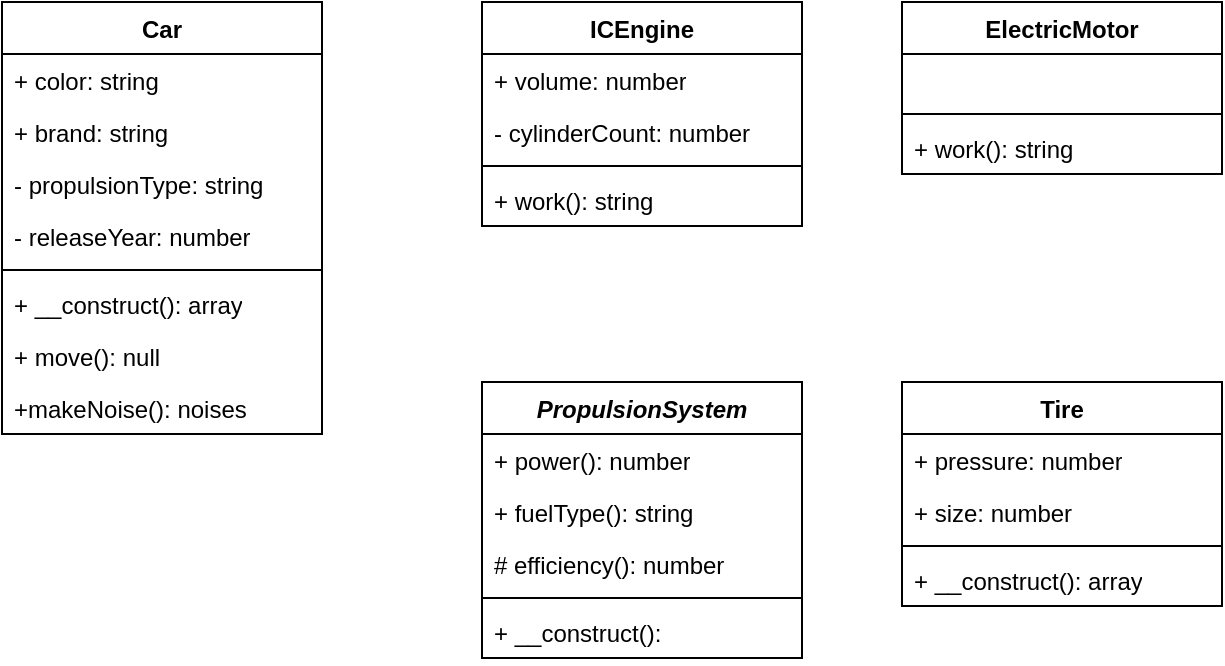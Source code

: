 <mxfile version="26.1.0">
  <diagram name="Page-1" id="Gs3L8IIN_-Py-_ghQAl8">
    <mxGraphModel dx="1434" dy="780" grid="1" gridSize="10" guides="1" tooltips="1" connect="1" arrows="1" fold="1" page="1" pageScale="1" pageWidth="850" pageHeight="1100" math="0" shadow="0">
      <root>
        <mxCell id="0" />
        <mxCell id="1" parent="0" />
        <mxCell id="LCsOYGC6iY6YAHcEEnMt-1" value="Car" style="swimlane;fontStyle=1;align=center;verticalAlign=top;childLayout=stackLayout;horizontal=1;startSize=26;horizontalStack=0;resizeParent=1;resizeParentMax=0;resizeLast=0;collapsible=1;marginBottom=0;whiteSpace=wrap;html=1;" vertex="1" parent="1">
          <mxGeometry x="150" y="240" width="160" height="216" as="geometry" />
        </mxCell>
        <mxCell id="LCsOYGC6iY6YAHcEEnMt-2" value="+ color: string" style="text;strokeColor=none;fillColor=none;align=left;verticalAlign=top;spacingLeft=4;spacingRight=4;overflow=hidden;rotatable=0;points=[[0,0.5],[1,0.5]];portConstraint=eastwest;whiteSpace=wrap;html=1;" vertex="1" parent="LCsOYGC6iY6YAHcEEnMt-1">
          <mxGeometry y="26" width="160" height="26" as="geometry" />
        </mxCell>
        <mxCell id="LCsOYGC6iY6YAHcEEnMt-24" value="+ brand: string" style="text;strokeColor=none;fillColor=none;align=left;verticalAlign=top;spacingLeft=4;spacingRight=4;overflow=hidden;rotatable=0;points=[[0,0.5],[1,0.5]];portConstraint=eastwest;whiteSpace=wrap;html=1;" vertex="1" parent="LCsOYGC6iY6YAHcEEnMt-1">
          <mxGeometry y="52" width="160" height="26" as="geometry" />
        </mxCell>
        <mxCell id="LCsOYGC6iY6YAHcEEnMt-25" value="- propulsionType: string" style="text;strokeColor=none;fillColor=none;align=left;verticalAlign=top;spacingLeft=4;spacingRight=4;overflow=hidden;rotatable=0;points=[[0,0.5],[1,0.5]];portConstraint=eastwest;whiteSpace=wrap;html=1;" vertex="1" parent="LCsOYGC6iY6YAHcEEnMt-1">
          <mxGeometry y="78" width="160" height="26" as="geometry" />
        </mxCell>
        <mxCell id="LCsOYGC6iY6YAHcEEnMt-26" value="- releaseYear: number" style="text;strokeColor=none;fillColor=none;align=left;verticalAlign=top;spacingLeft=4;spacingRight=4;overflow=hidden;rotatable=0;points=[[0,0.5],[1,0.5]];portConstraint=eastwest;whiteSpace=wrap;html=1;" vertex="1" parent="LCsOYGC6iY6YAHcEEnMt-1">
          <mxGeometry y="104" width="160" height="26" as="geometry" />
        </mxCell>
        <mxCell id="LCsOYGC6iY6YAHcEEnMt-3" value="" style="line;strokeWidth=1;fillColor=none;align=left;verticalAlign=middle;spacingTop=-1;spacingLeft=3;spacingRight=3;rotatable=0;labelPosition=right;points=[];portConstraint=eastwest;strokeColor=inherit;" vertex="1" parent="LCsOYGC6iY6YAHcEEnMt-1">
          <mxGeometry y="130" width="160" height="8" as="geometry" />
        </mxCell>
        <mxCell id="LCsOYGC6iY6YAHcEEnMt-4" value="+ __construct(): array" style="text;strokeColor=none;fillColor=none;align=left;verticalAlign=top;spacingLeft=4;spacingRight=4;overflow=hidden;rotatable=0;points=[[0,0.5],[1,0.5]];portConstraint=eastwest;whiteSpace=wrap;html=1;" vertex="1" parent="LCsOYGC6iY6YAHcEEnMt-1">
          <mxGeometry y="138" width="160" height="26" as="geometry" />
        </mxCell>
        <mxCell id="LCsOYGC6iY6YAHcEEnMt-5" value="+ move(): null" style="text;strokeColor=none;fillColor=none;align=left;verticalAlign=top;spacingLeft=4;spacingRight=4;overflow=hidden;rotatable=0;points=[[0,0.5],[1,0.5]];portConstraint=eastwest;whiteSpace=wrap;html=1;" vertex="1" parent="LCsOYGC6iY6YAHcEEnMt-1">
          <mxGeometry y="164" width="160" height="26" as="geometry" />
        </mxCell>
        <mxCell id="LCsOYGC6iY6YAHcEEnMt-6" value="+makeNoise(): noises" style="text;strokeColor=none;fillColor=none;align=left;verticalAlign=top;spacingLeft=4;spacingRight=4;overflow=hidden;rotatable=0;points=[[0,0.5],[1,0.5]];portConstraint=eastwest;whiteSpace=wrap;html=1;" vertex="1" parent="LCsOYGC6iY6YAHcEEnMt-1">
          <mxGeometry y="190" width="160" height="26" as="geometry" />
        </mxCell>
        <mxCell id="LCsOYGC6iY6YAHcEEnMt-7" value="ICEngine" style="swimlane;fontStyle=1;align=center;verticalAlign=top;childLayout=stackLayout;horizontal=1;startSize=26;horizontalStack=0;resizeParent=1;resizeParentMax=0;resizeLast=0;collapsible=1;marginBottom=0;whiteSpace=wrap;html=1;" vertex="1" parent="1">
          <mxGeometry x="390" y="240" width="160" height="112" as="geometry" />
        </mxCell>
        <mxCell id="LCsOYGC6iY6YAHcEEnMt-8" value="+ volume: number" style="text;strokeColor=none;fillColor=none;align=left;verticalAlign=top;spacingLeft=4;spacingRight=4;overflow=hidden;rotatable=0;points=[[0,0.5],[1,0.5]];portConstraint=eastwest;whiteSpace=wrap;html=1;" vertex="1" parent="LCsOYGC6iY6YAHcEEnMt-7">
          <mxGeometry y="26" width="160" height="26" as="geometry" />
        </mxCell>
        <mxCell id="LCsOYGC6iY6YAHcEEnMt-28" value="- cylinderCount: number" style="text;strokeColor=none;fillColor=none;align=left;verticalAlign=top;spacingLeft=4;spacingRight=4;overflow=hidden;rotatable=0;points=[[0,0.5],[1,0.5]];portConstraint=eastwest;whiteSpace=wrap;html=1;" vertex="1" parent="LCsOYGC6iY6YAHcEEnMt-7">
          <mxGeometry y="52" width="160" height="26" as="geometry" />
        </mxCell>
        <mxCell id="LCsOYGC6iY6YAHcEEnMt-9" value="" style="line;strokeWidth=1;fillColor=none;align=left;verticalAlign=middle;spacingTop=-1;spacingLeft=3;spacingRight=3;rotatable=0;labelPosition=right;points=[];portConstraint=eastwest;strokeColor=inherit;" vertex="1" parent="LCsOYGC6iY6YAHcEEnMt-7">
          <mxGeometry y="78" width="160" height="8" as="geometry" />
        </mxCell>
        <mxCell id="LCsOYGC6iY6YAHcEEnMt-10" value="+ work(): string" style="text;strokeColor=none;fillColor=none;align=left;verticalAlign=top;spacingLeft=4;spacingRight=4;overflow=hidden;rotatable=0;points=[[0,0.5],[1,0.5]];portConstraint=eastwest;whiteSpace=wrap;html=1;" vertex="1" parent="LCsOYGC6iY6YAHcEEnMt-7">
          <mxGeometry y="86" width="160" height="26" as="geometry" />
        </mxCell>
        <mxCell id="LCsOYGC6iY6YAHcEEnMt-13" value="ElectricMotor" style="swimlane;fontStyle=1;align=center;verticalAlign=top;childLayout=stackLayout;horizontal=1;startSize=26;horizontalStack=0;resizeParent=1;resizeParentMax=0;resizeLast=0;collapsible=1;marginBottom=0;whiteSpace=wrap;html=1;" vertex="1" parent="1">
          <mxGeometry x="600" y="240" width="160" height="86" as="geometry" />
        </mxCell>
        <mxCell id="LCsOYGC6iY6YAHcEEnMt-14" value="&amp;nbsp;" style="text;strokeColor=none;fillColor=none;align=left;verticalAlign=top;spacingLeft=4;spacingRight=4;overflow=hidden;rotatable=0;points=[[0,0.5],[1,0.5]];portConstraint=eastwest;whiteSpace=wrap;html=1;" vertex="1" parent="LCsOYGC6iY6YAHcEEnMt-13">
          <mxGeometry y="26" width="160" height="26" as="geometry" />
        </mxCell>
        <mxCell id="LCsOYGC6iY6YAHcEEnMt-15" value="" style="line;strokeWidth=1;fillColor=none;align=left;verticalAlign=middle;spacingTop=-1;spacingLeft=3;spacingRight=3;rotatable=0;labelPosition=right;points=[];portConstraint=eastwest;strokeColor=inherit;" vertex="1" parent="LCsOYGC6iY6YAHcEEnMt-13">
          <mxGeometry y="52" width="160" height="8" as="geometry" />
        </mxCell>
        <mxCell id="LCsOYGC6iY6YAHcEEnMt-16" value="+ work(): string" style="text;strokeColor=none;fillColor=none;align=left;verticalAlign=top;spacingLeft=4;spacingRight=4;overflow=hidden;rotatable=0;points=[[0,0.5],[1,0.5]];portConstraint=eastwest;whiteSpace=wrap;html=1;" vertex="1" parent="LCsOYGC6iY6YAHcEEnMt-13">
          <mxGeometry y="60" width="160" height="26" as="geometry" />
        </mxCell>
        <mxCell id="LCsOYGC6iY6YAHcEEnMt-17" value="&lt;i&gt;PropulsionSystem&lt;/i&gt;" style="swimlane;fontStyle=1;align=center;verticalAlign=top;childLayout=stackLayout;horizontal=1;startSize=26;horizontalStack=0;resizeParent=1;resizeParentMax=0;resizeLast=0;collapsible=1;marginBottom=0;whiteSpace=wrap;html=1;" vertex="1" parent="1">
          <mxGeometry x="390" y="430" width="160" height="138" as="geometry" />
        </mxCell>
        <mxCell id="LCsOYGC6iY6YAHcEEnMt-18" value="+ power(): number" style="text;strokeColor=none;fillColor=none;align=left;verticalAlign=top;spacingLeft=4;spacingRight=4;overflow=hidden;rotatable=0;points=[[0,0.5],[1,0.5]];portConstraint=eastwest;whiteSpace=wrap;html=1;" vertex="1" parent="LCsOYGC6iY6YAHcEEnMt-17">
          <mxGeometry y="26" width="160" height="26" as="geometry" />
        </mxCell>
        <mxCell id="LCsOYGC6iY6YAHcEEnMt-36" value="+ fuelType(): string" style="text;strokeColor=none;fillColor=none;align=left;verticalAlign=top;spacingLeft=4;spacingRight=4;overflow=hidden;rotatable=0;points=[[0,0.5],[1,0.5]];portConstraint=eastwest;whiteSpace=wrap;html=1;" vertex="1" parent="LCsOYGC6iY6YAHcEEnMt-17">
          <mxGeometry y="52" width="160" height="26" as="geometry" />
        </mxCell>
        <mxCell id="LCsOYGC6iY6YAHcEEnMt-37" value="# efficiency(): number" style="text;strokeColor=none;fillColor=none;align=left;verticalAlign=top;spacingLeft=4;spacingRight=4;overflow=hidden;rotatable=0;points=[[0,0.5],[1,0.5]];portConstraint=eastwest;whiteSpace=wrap;html=1;" vertex="1" parent="LCsOYGC6iY6YAHcEEnMt-17">
          <mxGeometry y="78" width="160" height="26" as="geometry" />
        </mxCell>
        <mxCell id="LCsOYGC6iY6YAHcEEnMt-19" value="" style="line;strokeWidth=1;fillColor=none;align=left;verticalAlign=middle;spacingTop=-1;spacingLeft=3;spacingRight=3;rotatable=0;labelPosition=right;points=[];portConstraint=eastwest;strokeColor=inherit;" vertex="1" parent="LCsOYGC6iY6YAHcEEnMt-17">
          <mxGeometry y="104" width="160" height="8" as="geometry" />
        </mxCell>
        <mxCell id="LCsOYGC6iY6YAHcEEnMt-22" value="+ __construct():" style="text;strokeColor=none;fillColor=none;align=left;verticalAlign=top;spacingLeft=4;spacingRight=4;overflow=hidden;rotatable=0;points=[[0,0.5],[1,0.5]];portConstraint=eastwest;whiteSpace=wrap;html=1;" vertex="1" parent="LCsOYGC6iY6YAHcEEnMt-17">
          <mxGeometry y="112" width="160" height="26" as="geometry" />
        </mxCell>
        <mxCell id="LCsOYGC6iY6YAHcEEnMt-30" value="Tire" style="swimlane;fontStyle=1;align=center;verticalAlign=top;childLayout=stackLayout;horizontal=1;startSize=26;horizontalStack=0;resizeParent=1;resizeParentMax=0;resizeLast=0;collapsible=1;marginBottom=0;whiteSpace=wrap;html=1;" vertex="1" parent="1">
          <mxGeometry x="600" y="430" width="160" height="112" as="geometry" />
        </mxCell>
        <mxCell id="LCsOYGC6iY6YAHcEEnMt-31" value="+ pressure: number" style="text;strokeColor=none;fillColor=none;align=left;verticalAlign=top;spacingLeft=4;spacingRight=4;overflow=hidden;rotatable=0;points=[[0,0.5],[1,0.5]];portConstraint=eastwest;whiteSpace=wrap;html=1;" vertex="1" parent="LCsOYGC6iY6YAHcEEnMt-30">
          <mxGeometry y="26" width="160" height="26" as="geometry" />
        </mxCell>
        <mxCell id="LCsOYGC6iY6YAHcEEnMt-34" value="+ size: number" style="text;strokeColor=none;fillColor=none;align=left;verticalAlign=top;spacingLeft=4;spacingRight=4;overflow=hidden;rotatable=0;points=[[0,0.5],[1,0.5]];portConstraint=eastwest;whiteSpace=wrap;html=1;" vertex="1" parent="LCsOYGC6iY6YAHcEEnMt-30">
          <mxGeometry y="52" width="160" height="26" as="geometry" />
        </mxCell>
        <mxCell id="LCsOYGC6iY6YAHcEEnMt-32" value="" style="line;strokeWidth=1;fillColor=none;align=left;verticalAlign=middle;spacingTop=-1;spacingLeft=3;spacingRight=3;rotatable=0;labelPosition=right;points=[];portConstraint=eastwest;strokeColor=inherit;" vertex="1" parent="LCsOYGC6iY6YAHcEEnMt-30">
          <mxGeometry y="78" width="160" height="8" as="geometry" />
        </mxCell>
        <mxCell id="LCsOYGC6iY6YAHcEEnMt-33" value="+ __construct(): array" style="text;strokeColor=none;fillColor=none;align=left;verticalAlign=top;spacingLeft=4;spacingRight=4;overflow=hidden;rotatable=0;points=[[0,0.5],[1,0.5]];portConstraint=eastwest;whiteSpace=wrap;html=1;" vertex="1" parent="LCsOYGC6iY6YAHcEEnMt-30">
          <mxGeometry y="86" width="160" height="26" as="geometry" />
        </mxCell>
      </root>
    </mxGraphModel>
  </diagram>
</mxfile>

